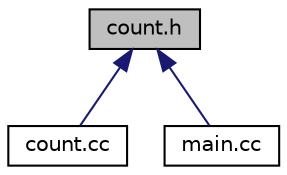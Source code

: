 digraph "count.h"
{
  edge [fontname="Helvetica",fontsize="10",labelfontname="Helvetica",labelfontsize="10"];
  node [fontname="Helvetica",fontsize="10",shape=record];
  Node2 [label="count.h",height=0.2,width=0.4,color="black", fillcolor="grey75", style="filled", fontcolor="black"];
  Node2 -> Node3 [dir="back",color="midnightblue",fontsize="10",style="solid"];
  Node3 [label="count.cc",height=0.2,width=0.4,color="black", fillcolor="white", style="filled",URL="$count_8cc.html"];
  Node2 -> Node4 [dir="back",color="midnightblue",fontsize="10",style="solid"];
  Node4 [label="main.cc",height=0.2,width=0.4,color="black", fillcolor="white", style="filled",URL="$main_8cc.html",tooltip="this file runs the program. "];
}
